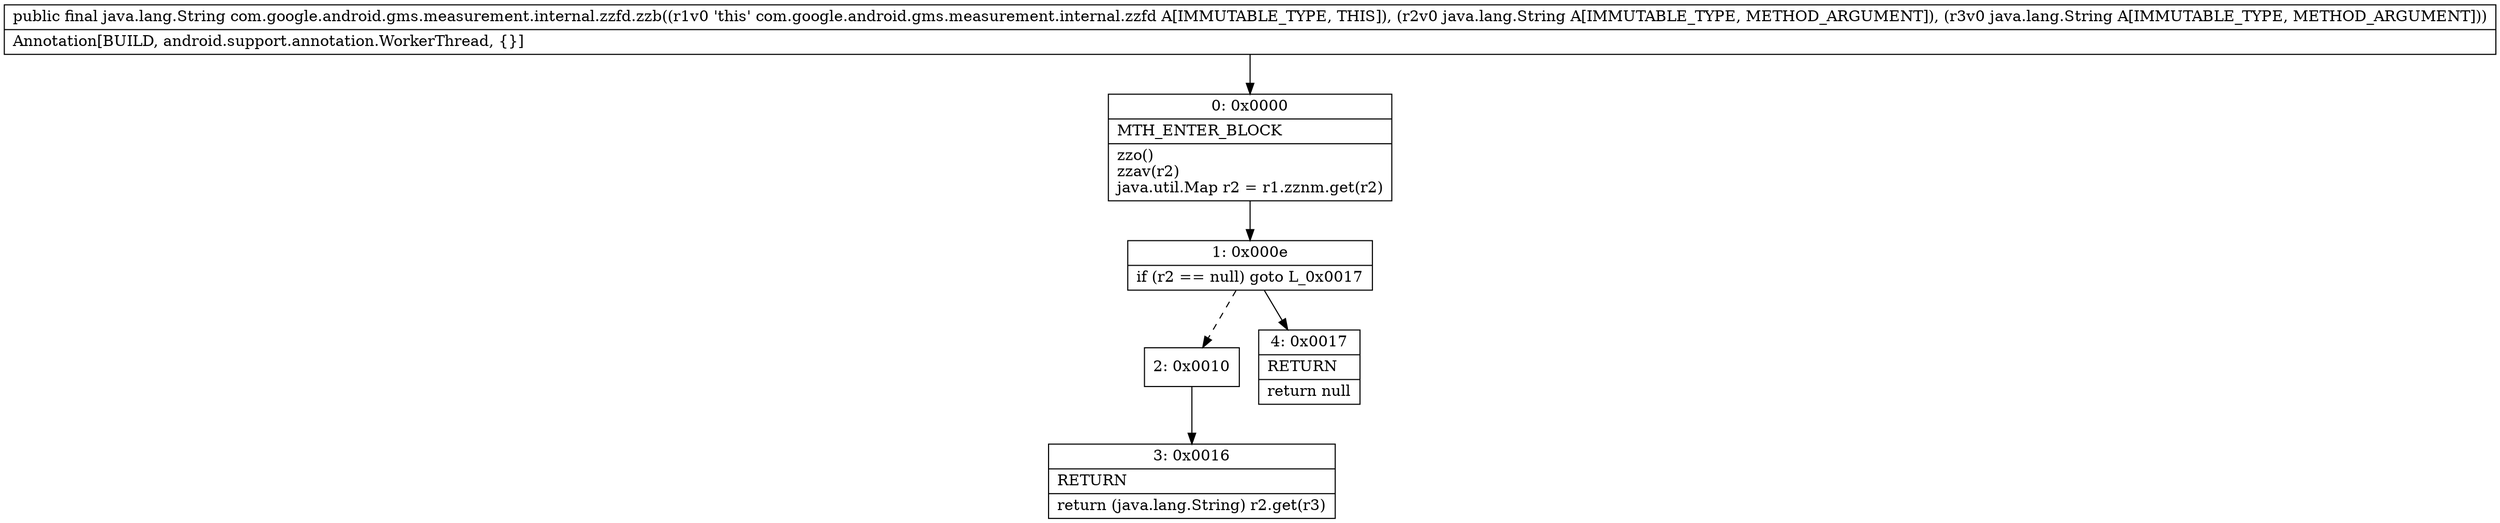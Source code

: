 digraph "CFG forcom.google.android.gms.measurement.internal.zzfd.zzb(Ljava\/lang\/String;Ljava\/lang\/String;)Ljava\/lang\/String;" {
Node_0 [shape=record,label="{0\:\ 0x0000|MTH_ENTER_BLOCK\l|zzo()\lzzav(r2)\ljava.util.Map r2 = r1.zznm.get(r2)\l}"];
Node_1 [shape=record,label="{1\:\ 0x000e|if (r2 == null) goto L_0x0017\l}"];
Node_2 [shape=record,label="{2\:\ 0x0010}"];
Node_3 [shape=record,label="{3\:\ 0x0016|RETURN\l|return (java.lang.String) r2.get(r3)\l}"];
Node_4 [shape=record,label="{4\:\ 0x0017|RETURN\l|return null\l}"];
MethodNode[shape=record,label="{public final java.lang.String com.google.android.gms.measurement.internal.zzfd.zzb((r1v0 'this' com.google.android.gms.measurement.internal.zzfd A[IMMUTABLE_TYPE, THIS]), (r2v0 java.lang.String A[IMMUTABLE_TYPE, METHOD_ARGUMENT]), (r3v0 java.lang.String A[IMMUTABLE_TYPE, METHOD_ARGUMENT]))  | Annotation[BUILD, android.support.annotation.WorkerThread, \{\}]\l}"];
MethodNode -> Node_0;
Node_0 -> Node_1;
Node_1 -> Node_2[style=dashed];
Node_1 -> Node_4;
Node_2 -> Node_3;
}

